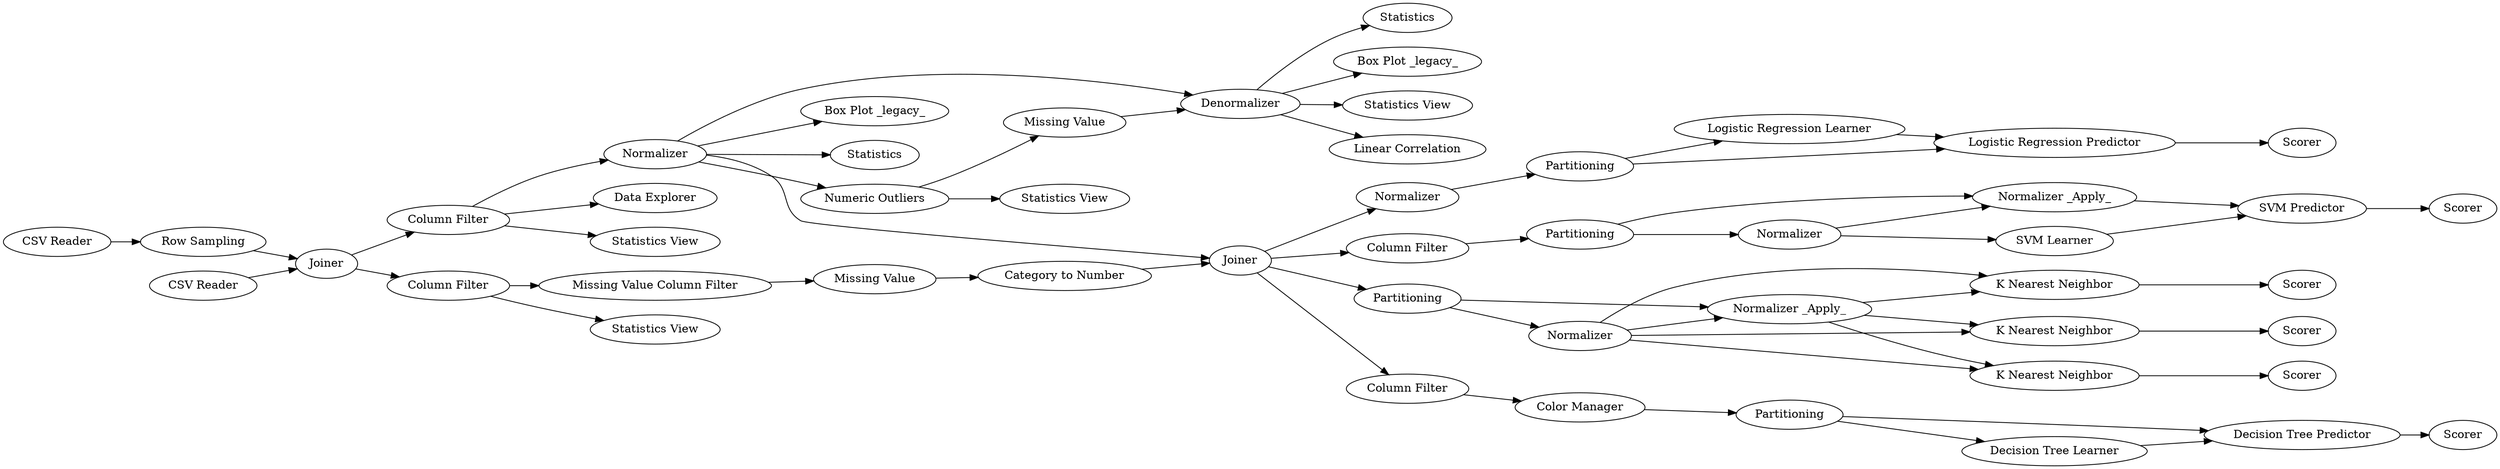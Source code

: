 digraph {
	112 -> 115
	42 -> 52
	3 -> 2
	108 -> 109
	65 -> 66
	113 -> 114
	107 -> 83
	105 -> 84
	45 -> 101
	38 -> 40
	113 -> 117
	63 -> 64
	35 -> 118
	2 -> 4
	106 -> 87
	68 -> 70
	1 -> 4
	63 -> 68
	87 -> 88
	56 -> 108
	64 -> 68
	40 -> 42
	50 -> 51
	42 -> 107
	61 -> 64
	35 -> 45
	112 -> 116
	45 -> 42
	48 -> 49
	48 -> 50
	58 -> 47
	63 -> 65
	84 -> 87
	61 -> 63
	45 -> 112
	4 -> 34
	83 -> 105
	42 -> 58
	47 -> 48
	4 -> 35
	64 -> 65
	45 -> 95
	34 -> 111
	45 -> 113
	109 -> 110
	67 -> 69
	42 -> 61
	49 -> 50
	114 -> 112
	83 -> 106
	105 -> 106
	35 -> 98
	63 -> 67
	34 -> 36
	36 -> 38
	112 -> 99
	52 -> 56
	64 -> 67
	112 -> 96
	56 -> 109
	58 [label="Column Filter"]
	108 [label="Logistic Regression Learner"]
	105 [label=Normalizer]
	3 [label="CSV Reader"]
	64 [label="Normalizer _Apply_"]
	49 [label="Decision Tree Learner"]
	84 [label="SVM Learner"]
	98 [label="Statistics View"]
	51 [label=Scorer]
	56 [label=Partitioning]
	109 [label="Logistic Regression Predictor"]
	114 [label="Missing Value"]
	110 [label=Scorer]
	48 [label=Partitioning]
	50 [label="Decision Tree Predictor"]
	1 [label="CSV Reader"]
	42 [label=Joiner]
	112 [label=Denormalizer]
	115 [label=Statistics]
	68 [label="K Nearest Neighbor"]
	87 [label="SVM Predictor"]
	67 [label="K Nearest Neighbor"]
	4 [label=Joiner]
	101 [label="Box Plot _legacy_"]
	47 [label="Color Manager"]
	61 [label=Partitioning]
	63 [label=Normalizer]
	106 [label="Normalizer _Apply_"]
	117 [label="Statistics View"]
	83 [label=Partitioning]
	38 [label="Missing Value"]
	107 [label="Column Filter"]
	99 [label="Statistics View"]
	113 [label="Numeric Outliers"]
	96 [label="Linear Correlation"]
	35 [label="Column Filter"]
	34 [label="Column Filter"]
	66 [label=Scorer]
	70 [label=Scorer]
	118 [label="Data Explorer"]
	36 [label="Missing Value Column Filter"]
	65 [label="K Nearest Neighbor"]
	69 [label=Scorer]
	116 [label="Box Plot _legacy_"]
	88 [label=Scorer]
	40 [label="Category to Number"]
	111 [label="Statistics View"]
	52 [label=Normalizer]
	95 [label=Statistics]
	2 [label="Row Sampling"]
	45 [label=Normalizer]
	rankdir=LR
}
